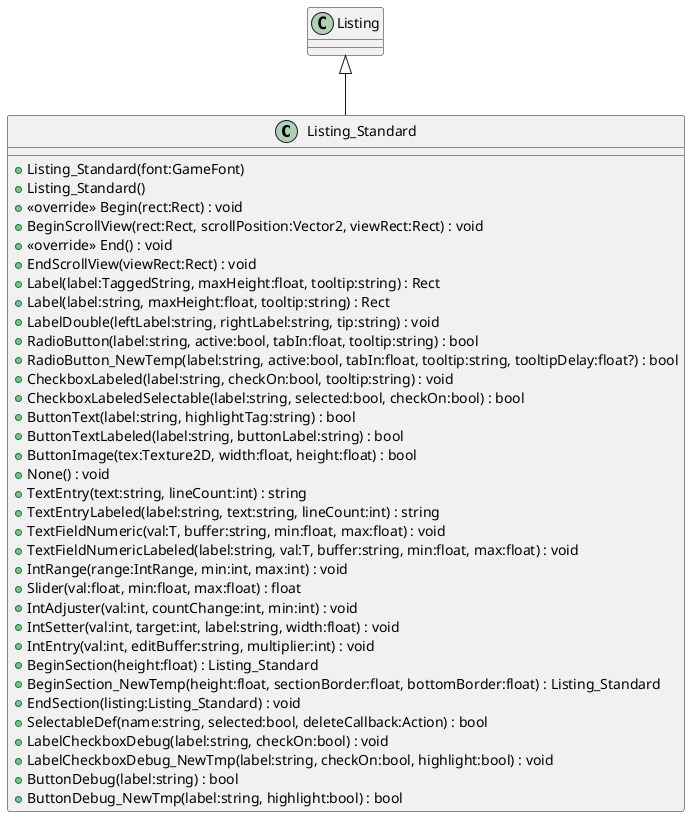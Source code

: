 @startuml
class Listing_Standard {
    + Listing_Standard(font:GameFont)
    + Listing_Standard()
    + <<override>> Begin(rect:Rect) : void
    + BeginScrollView(rect:Rect, scrollPosition:Vector2, viewRect:Rect) : void
    + <<override>> End() : void
    + EndScrollView(viewRect:Rect) : void
    + Label(label:TaggedString, maxHeight:float, tooltip:string) : Rect
    + Label(label:string, maxHeight:float, tooltip:string) : Rect
    + LabelDouble(leftLabel:string, rightLabel:string, tip:string) : void
    + RadioButton(label:string, active:bool, tabIn:float, tooltip:string) : bool
    + RadioButton_NewTemp(label:string, active:bool, tabIn:float, tooltip:string, tooltipDelay:float?) : bool
    + CheckboxLabeled(label:string, checkOn:bool, tooltip:string) : void
    + CheckboxLabeledSelectable(label:string, selected:bool, checkOn:bool) : bool
    + ButtonText(label:string, highlightTag:string) : bool
    + ButtonTextLabeled(label:string, buttonLabel:string) : bool
    + ButtonImage(tex:Texture2D, width:float, height:float) : bool
    + None() : void
    + TextEntry(text:string, lineCount:int) : string
    + TextEntryLabeled(label:string, text:string, lineCount:int) : string
    + TextFieldNumeric(val:T, buffer:string, min:float, max:float) : void
    + TextFieldNumericLabeled(label:string, val:T, buffer:string, min:float, max:float) : void
    + IntRange(range:IntRange, min:int, max:int) : void
    + Slider(val:float, min:float, max:float) : float
    + IntAdjuster(val:int, countChange:int, min:int) : void
    + IntSetter(val:int, target:int, label:string, width:float) : void
    + IntEntry(val:int, editBuffer:string, multiplier:int) : void
    + BeginSection(height:float) : Listing_Standard
    + BeginSection_NewTemp(height:float, sectionBorder:float, bottomBorder:float) : Listing_Standard
    + EndSection(listing:Listing_Standard) : void
    + SelectableDef(name:string, selected:bool, deleteCallback:Action) : bool
    + LabelCheckboxDebug(label:string, checkOn:bool) : void
    + LabelCheckboxDebug_NewTmp(label:string, checkOn:bool, highlight:bool) : void
    + ButtonDebug(label:string) : bool
    + ButtonDebug_NewTmp(label:string, highlight:bool) : bool
}
Listing <|-- Listing_Standard
@enduml
